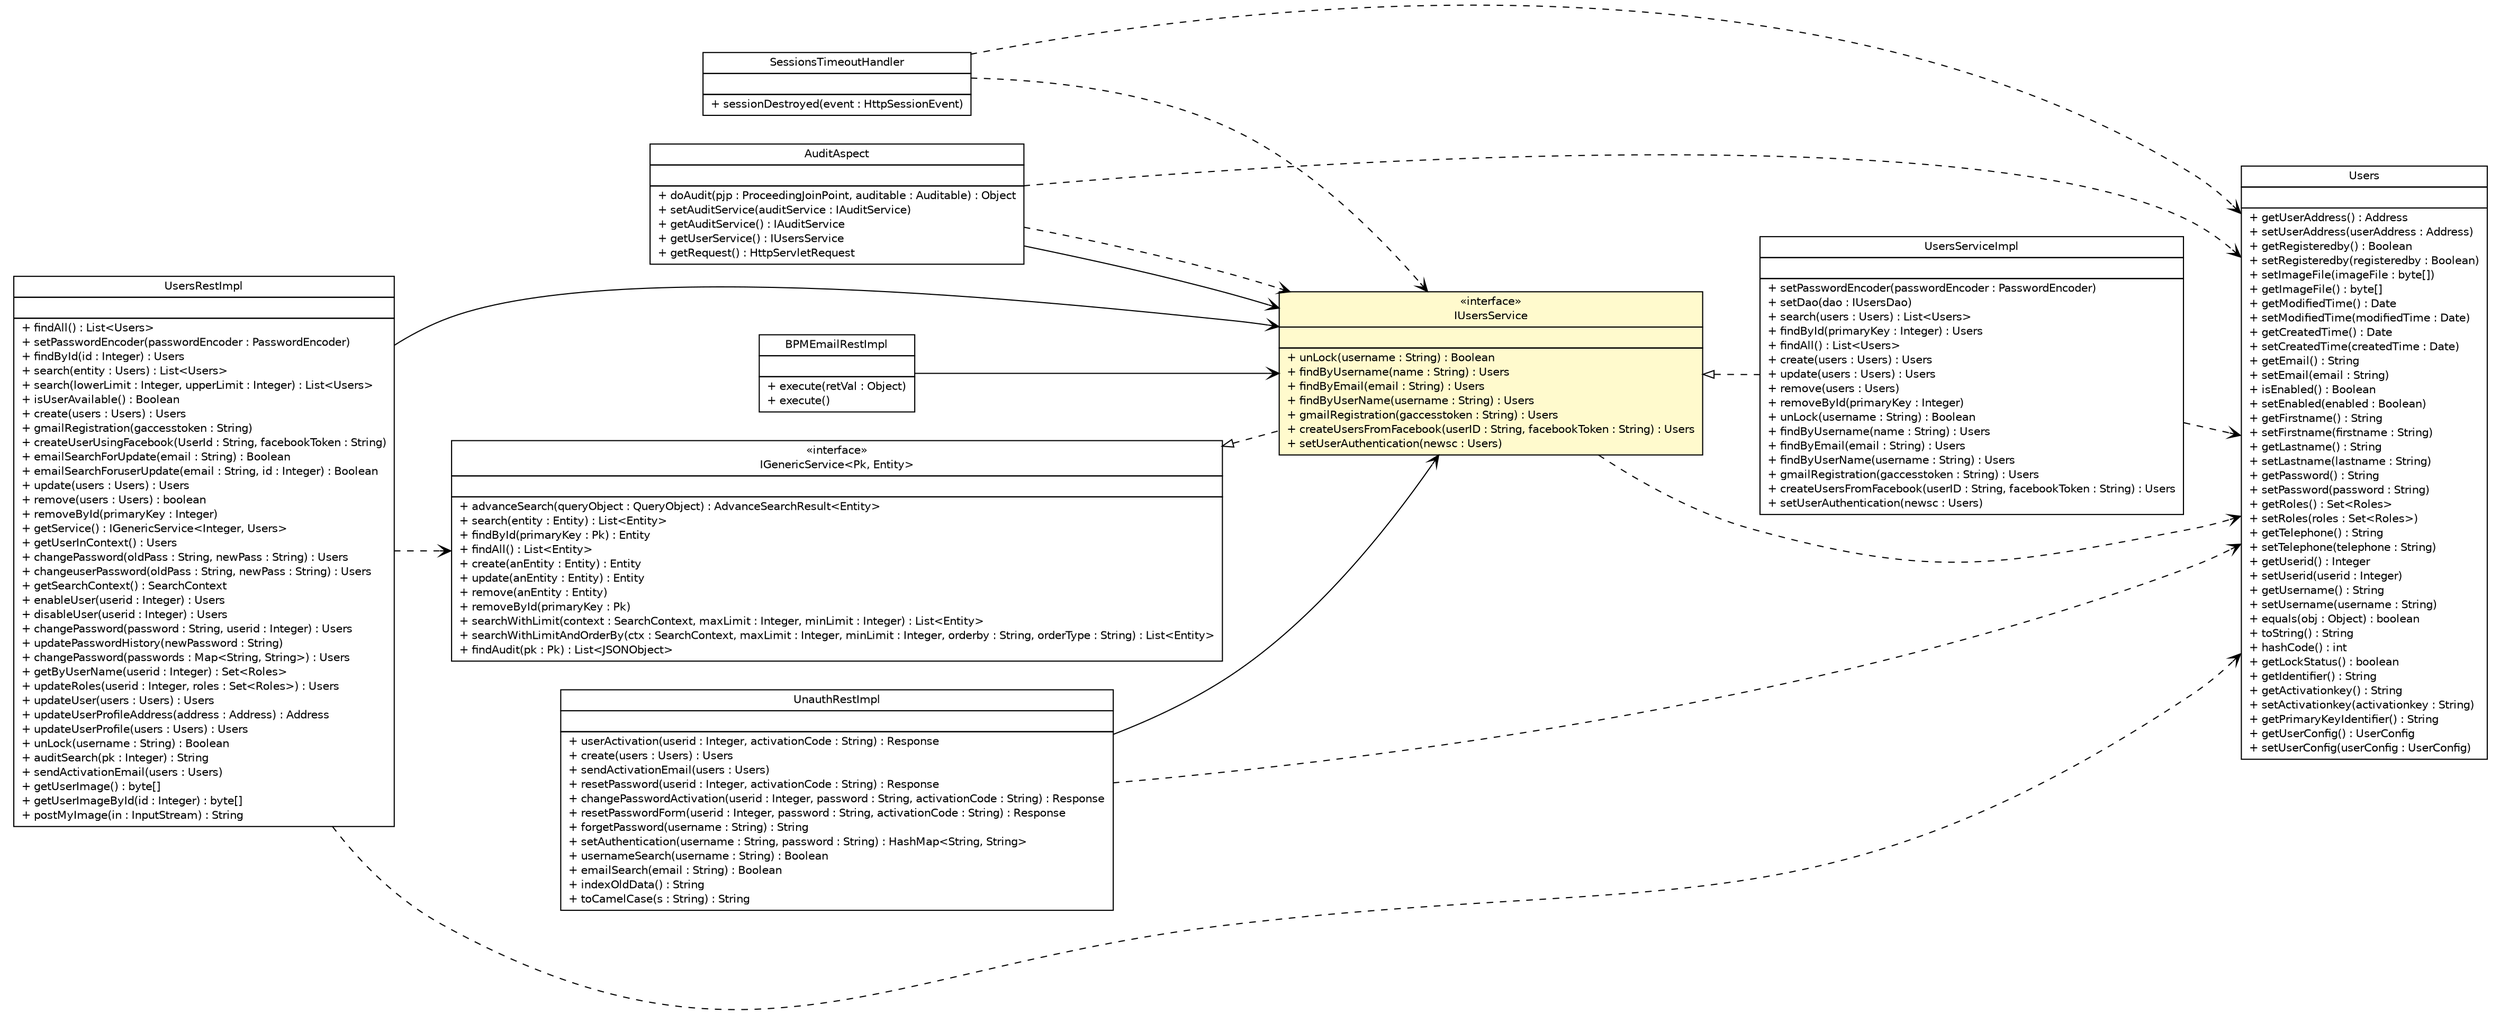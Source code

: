 #!/usr/local/bin/dot
#
# Class diagram 
# Generated by UMLGraph version 5.1 (http://www.umlgraph.org/)
#

digraph G {
	edge [fontname="Helvetica",fontsize=10,labelfontname="Helvetica",labelfontsize=10];
	node [fontname="Helvetica",fontsize=10,shape=plaintext];
	nodesep=0.25;
	ranksep=0.5;
	rankdir=LR;
	// com.inn.headstartdemo.security.spring.SessionsTimeoutHandler
	c24436 [label=<<table title="com.inn.headstartdemo.security.spring.SessionsTimeoutHandler" border="0" cellborder="1" cellspacing="0" cellpadding="2" port="p" href="../security/spring/SessionsTimeoutHandler.html">
		<tr><td><table border="0" cellspacing="0" cellpadding="1">
<tr><td align="center" balign="center"> SessionsTimeoutHandler </td></tr>
		</table></td></tr>
		<tr><td><table border="0" cellspacing="0" cellpadding="1">
<tr><td align="left" balign="left">  </td></tr>
		</table></td></tr>
		<tr><td><table border="0" cellspacing="0" cellpadding="1">
<tr><td align="left" balign="left"> + sessionDestroyed(event : HttpSessionEvent) </td></tr>
		</table></td></tr>
		</table>>, fontname="Helvetica", fontcolor="black", fontsize=10.0];
	// com.inn.headstartdemo.audit.AuditAspect
	c24476 [label=<<table title="com.inn.headstartdemo.audit.AuditAspect" border="0" cellborder="1" cellspacing="0" cellpadding="2" port="p" href="../audit/AuditAspect.html">
		<tr><td><table border="0" cellspacing="0" cellpadding="1">
<tr><td align="center" balign="center"> AuditAspect </td></tr>
		</table></td></tr>
		<tr><td><table border="0" cellspacing="0" cellpadding="1">
<tr><td align="left" balign="left">  </td></tr>
		</table></td></tr>
		<tr><td><table border="0" cellspacing="0" cellpadding="1">
<tr><td align="left" balign="left"> + doAudit(pjp : ProceedingJoinPoint, auditable : Auditable) : Object </td></tr>
<tr><td align="left" balign="left"> + setAuditService(auditService : IAuditService) </td></tr>
<tr><td align="left" balign="left"> + getAuditService() : IAuditService </td></tr>
<tr><td align="left" balign="left"> + getUserService() : IUsersService </td></tr>
<tr><td align="left" balign="left"> + getRequest() : HttpServletRequest </td></tr>
		</table></td></tr>
		</table>>, fontname="Helvetica", fontcolor="black", fontsize=10.0];
	// com.inn.headstartdemo.service.IUsersService
	c24486 [label=<<table title="com.inn.headstartdemo.service.IUsersService" border="0" cellborder="1" cellspacing="0" cellpadding="2" port="p" bgcolor="lemonChiffon" href="./IUsersService.html">
		<tr><td><table border="0" cellspacing="0" cellpadding="1">
<tr><td align="center" balign="center"> &#171;interface&#187; </td></tr>
<tr><td align="center" balign="center"> IUsersService </td></tr>
		</table></td></tr>
		<tr><td><table border="0" cellspacing="0" cellpadding="1">
<tr><td align="left" balign="left">  </td></tr>
		</table></td></tr>
		<tr><td><table border="0" cellspacing="0" cellpadding="1">
<tr><td align="left" balign="left"> + unLock(username : String) : Boolean </td></tr>
<tr><td align="left" balign="left"> + findByUsername(name : String) : Users </td></tr>
<tr><td align="left" balign="left"> + findByEmail(email : String) : Users </td></tr>
<tr><td align="left" balign="left"> + findByUserName(username : String) : Users </td></tr>
<tr><td align="left" balign="left"> + gmailRegistration(gaccesstoken : String) : Users </td></tr>
<tr><td align="left" balign="left"> + createUsersFromFacebook(userID : String, facebookToken : String) : Users </td></tr>
<tr><td align="left" balign="left"> + setUserAuthentication(newsc : Users) </td></tr>
		</table></td></tr>
		</table>>, fontname="Helvetica", fontcolor="black", fontsize=10.0];
	// com.inn.headstartdemo.service.generic.IGenericService<Pk, Entity>
	c24504 [label=<<table title="com.inn.headstartdemo.service.generic.IGenericService" border="0" cellborder="1" cellspacing="0" cellpadding="2" port="p" href="./generic/IGenericService.html">
		<tr><td><table border="0" cellspacing="0" cellpadding="1">
<tr><td align="center" balign="center"> &#171;interface&#187; </td></tr>
<tr><td align="center" balign="center"> IGenericService&lt;Pk, Entity&gt; </td></tr>
		</table></td></tr>
		<tr><td><table border="0" cellspacing="0" cellpadding="1">
<tr><td align="left" balign="left">  </td></tr>
		</table></td></tr>
		<tr><td><table border="0" cellspacing="0" cellpadding="1">
<tr><td align="left" balign="left"> + advanceSearch(queryObject : QueryObject) : AdvanceSearchResult&lt;Entity&gt; </td></tr>
<tr><td align="left" balign="left"> + search(entity : Entity) : List&lt;Entity&gt; </td></tr>
<tr><td align="left" balign="left"> + findById(primaryKey : Pk) : Entity </td></tr>
<tr><td align="left" balign="left"> + findAll() : List&lt;Entity&gt; </td></tr>
<tr><td align="left" balign="left"> + create(anEntity : Entity) : Entity </td></tr>
<tr><td align="left" balign="left"> + update(anEntity : Entity) : Entity </td></tr>
<tr><td align="left" balign="left"> + remove(anEntity : Entity) </td></tr>
<tr><td align="left" balign="left"> + removeById(primaryKey : Pk) </td></tr>
<tr><td align="left" balign="left"> + searchWithLimit(context : SearchContext, maxLimit : Integer, minLimit : Integer) : List&lt;Entity&gt; </td></tr>
<tr><td align="left" balign="left"> + searchWithLimitAndOrderBy(ctx : SearchContext, maxLimit : Integer, minLimit : Integer, orderby : String, orderType : String) : List&lt;Entity&gt; </td></tr>
<tr><td align="left" balign="left"> + findAudit(pk : Pk) : List&lt;JSONObject&gt; </td></tr>
		</table></td></tr>
		</table>>, fontname="Helvetica", fontcolor="black", fontsize=10.0];
	// com.inn.headstartdemo.service.impl.UsersServiceImpl
	c24515 [label=<<table title="com.inn.headstartdemo.service.impl.UsersServiceImpl" border="0" cellborder="1" cellspacing="0" cellpadding="2" port="p" href="./impl/UsersServiceImpl.html">
		<tr><td><table border="0" cellspacing="0" cellpadding="1">
<tr><td align="center" balign="center"> UsersServiceImpl </td></tr>
		</table></td></tr>
		<tr><td><table border="0" cellspacing="0" cellpadding="1">
<tr><td align="left" balign="left">  </td></tr>
		</table></td></tr>
		<tr><td><table border="0" cellspacing="0" cellpadding="1">
<tr><td align="left" balign="left"> + setPasswordEncoder(passwordEncoder : PasswordEncoder) </td></tr>
<tr><td align="left" balign="left"> + setDao(dao : IUsersDao) </td></tr>
<tr><td align="left" balign="left"> + search(users : Users) : List&lt;Users&gt; </td></tr>
<tr><td align="left" balign="left"> + findById(primaryKey : Integer) : Users </td></tr>
<tr><td align="left" balign="left"> + findAll() : List&lt;Users&gt; </td></tr>
<tr><td align="left" balign="left"> + create(users : Users) : Users </td></tr>
<tr><td align="left" balign="left"> + update(users : Users) : Users </td></tr>
<tr><td align="left" balign="left"> + remove(users : Users) </td></tr>
<tr><td align="left" balign="left"> + removeById(primaryKey : Integer) </td></tr>
<tr><td align="left" balign="left"> + unLock(username : String) : Boolean </td></tr>
<tr><td align="left" balign="left"> + findByUsername(name : String) : Users </td></tr>
<tr><td align="left" balign="left"> + findByEmail(email : String) : Users </td></tr>
<tr><td align="left" balign="left"> + findByUserName(username : String) : Users </td></tr>
<tr><td align="left" balign="left"> + gmailRegistration(gaccesstoken : String) : Users </td></tr>
<tr><td align="left" balign="left"> + createUsersFromFacebook(userID : String, facebookToken : String) : Users </td></tr>
<tr><td align="left" balign="left"> + setUserAuthentication(newsc : Users) </td></tr>
		</table></td></tr>
		</table>>, fontname="Helvetica", fontcolor="black", fontsize=10.0];
	// com.inn.headstartdemo.rest.impl.UsersRestImpl
	c24560 [label=<<table title="com.inn.headstartdemo.rest.impl.UsersRestImpl" border="0" cellborder="1" cellspacing="0" cellpadding="2" port="p" href="../rest/impl/UsersRestImpl.html">
		<tr><td><table border="0" cellspacing="0" cellpadding="1">
<tr><td align="center" balign="center"> UsersRestImpl </td></tr>
		</table></td></tr>
		<tr><td><table border="0" cellspacing="0" cellpadding="1">
<tr><td align="left" balign="left">  </td></tr>
		</table></td></tr>
		<tr><td><table border="0" cellspacing="0" cellpadding="1">
<tr><td align="left" balign="left"> + findAll() : List&lt;Users&gt; </td></tr>
<tr><td align="left" balign="left"> + setPasswordEncoder(passwordEncoder : PasswordEncoder) </td></tr>
<tr><td align="left" balign="left"> + findById(id : Integer) : Users </td></tr>
<tr><td align="left" balign="left"> + search(entity : Users) : List&lt;Users&gt; </td></tr>
<tr><td align="left" balign="left"> + search(lowerLimit : Integer, upperLimit : Integer) : List&lt;Users&gt; </td></tr>
<tr><td align="left" balign="left"> + isUserAvailable() : Boolean </td></tr>
<tr><td align="left" balign="left"> + create(users : Users) : Users </td></tr>
<tr><td align="left" balign="left"> + gmailRegistration(gaccesstoken : String) </td></tr>
<tr><td align="left" balign="left"> + createUserUsingFacebook(UserId : String, facebookToken : String) </td></tr>
<tr><td align="left" balign="left"> + emailSearchForUpdate(email : String) : Boolean </td></tr>
<tr><td align="left" balign="left"> + emailSearchForuserUpdate(email : String, id : Integer) : Boolean </td></tr>
<tr><td align="left" balign="left"> + update(users : Users) : Users </td></tr>
<tr><td align="left" balign="left"> + remove(users : Users) : boolean </td></tr>
<tr><td align="left" balign="left"> + removeById(primaryKey : Integer) </td></tr>
<tr><td align="left" balign="left"> + getService() : IGenericService&lt;Integer, Users&gt; </td></tr>
<tr><td align="left" balign="left"> + getUserInContext() : Users </td></tr>
<tr><td align="left" balign="left"> + changePassword(oldPass : String, newPass : String) : Users </td></tr>
<tr><td align="left" balign="left"> + changeuserPassword(oldPass : String, newPass : String) : Users </td></tr>
<tr><td align="left" balign="left"> + getSearchContext() : SearchContext </td></tr>
<tr><td align="left" balign="left"> + enableUser(userid : Integer) : Users </td></tr>
<tr><td align="left" balign="left"> + disableUser(userid : Integer) : Users </td></tr>
<tr><td align="left" balign="left"> + changePassword(password : String, userid : Integer) : Users </td></tr>
<tr><td align="left" balign="left"> + updatePasswordHistory(newPassword : String) </td></tr>
<tr><td align="left" balign="left"> + changePassword(passwords : Map&lt;String, String&gt;) : Users </td></tr>
<tr><td align="left" balign="left"> + getByUserName(userid : Integer) : Set&lt;Roles&gt; </td></tr>
<tr><td align="left" balign="left"> + updateRoles(userid : Integer, roles : Set&lt;Roles&gt;) : Users </td></tr>
<tr><td align="left" balign="left"> + updateUser(users : Users) : Users </td></tr>
<tr><td align="left" balign="left"> + updateUserProfileAddress(address : Address) : Address </td></tr>
<tr><td align="left" balign="left"> + updateUserProfile(users : Users) : Users </td></tr>
<tr><td align="left" balign="left"> + unLock(username : String) : Boolean </td></tr>
<tr><td align="left" balign="left"> + auditSearch(pk : Integer) : String </td></tr>
<tr><td align="left" balign="left"> + sendActivationEmail(users : Users) </td></tr>
<tr><td align="left" balign="left"> + getUserImage() : byte[] </td></tr>
<tr><td align="left" balign="left"> + getUserImageById(id : Integer) : byte[] </td></tr>
<tr><td align="left" balign="left"> + postMyImage(in : InputStream) : String </td></tr>
		</table></td></tr>
		</table>>, fontname="Helvetica", fontcolor="black", fontsize=10.0];
	// com.inn.headstartdemo.rest.impl.UnauthRestImpl
	c24562 [label=<<table title="com.inn.headstartdemo.rest.impl.UnauthRestImpl" border="0" cellborder="1" cellspacing="0" cellpadding="2" port="p" href="../rest/impl/UnauthRestImpl.html">
		<tr><td><table border="0" cellspacing="0" cellpadding="1">
<tr><td align="center" balign="center"> UnauthRestImpl </td></tr>
		</table></td></tr>
		<tr><td><table border="0" cellspacing="0" cellpadding="1">
<tr><td align="left" balign="left">  </td></tr>
		</table></td></tr>
		<tr><td><table border="0" cellspacing="0" cellpadding="1">
<tr><td align="left" balign="left"> + userActivation(userid : Integer, activationCode : String) : Response </td></tr>
<tr><td align="left" balign="left"> + create(users : Users) : Users </td></tr>
<tr><td align="left" balign="left"> + sendActivationEmail(users : Users) </td></tr>
<tr><td align="left" balign="left"> + resetPassword(userid : Integer, activationCode : String) : Response </td></tr>
<tr><td align="left" balign="left"> + changePasswordActivation(userid : Integer, password : String, activationCode : String) : Response </td></tr>
<tr><td align="left" balign="left"> + resetPasswordForm(userid : Integer, password : String, activationCode : String) : Response </td></tr>
<tr><td align="left" balign="left"> + forgetPassword(username : String) : String </td></tr>
<tr><td align="left" balign="left"> + setAuthentication(username : String, password : String) : HashMap&lt;String, String&gt; </td></tr>
<tr><td align="left" balign="left"> + usernameSearch(username : String) : Boolean </td></tr>
<tr><td align="left" balign="left"> + emailSearch(email : String) : Boolean </td></tr>
<tr><td align="left" balign="left"> + indexOldData() : String </td></tr>
<tr><td align="left" balign="left"> + toCamelCase(s : String) : String </td></tr>
		</table></td></tr>
		</table>>, fontname="Helvetica", fontcolor="black", fontsize=10.0];
	// com.inn.headstartdemo.rest.impl.BPMEmailRestImpl
	c24564 [label=<<table title="com.inn.headstartdemo.rest.impl.BPMEmailRestImpl" border="0" cellborder="1" cellspacing="0" cellpadding="2" port="p" href="../rest/impl/BPMEmailRestImpl.html">
		<tr><td><table border="0" cellspacing="0" cellpadding="1">
<tr><td align="center" balign="center"> BPMEmailRestImpl </td></tr>
		</table></td></tr>
		<tr><td><table border="0" cellspacing="0" cellpadding="1">
<tr><td align="left" balign="left">  </td></tr>
		</table></td></tr>
		<tr><td><table border="0" cellspacing="0" cellpadding="1">
<tr><td align="left" balign="left"> + execute(retVal : Object) </td></tr>
<tr><td align="left" balign="left"> + execute() </td></tr>
		</table></td></tr>
		</table>>, fontname="Helvetica", fontcolor="black", fontsize=10.0];
	// com.inn.headstartdemo.model.Users
	c24587 [label=<<table title="com.inn.headstartdemo.model.Users" border="0" cellborder="1" cellspacing="0" cellpadding="2" port="p" href="../model/Users.html">
		<tr><td><table border="0" cellspacing="0" cellpadding="1">
<tr><td align="center" balign="center"> Users </td></tr>
		</table></td></tr>
		<tr><td><table border="0" cellspacing="0" cellpadding="1">
<tr><td align="left" balign="left">  </td></tr>
		</table></td></tr>
		<tr><td><table border="0" cellspacing="0" cellpadding="1">
<tr><td align="left" balign="left"> + getUserAddress() : Address </td></tr>
<tr><td align="left" balign="left"> + setUserAddress(userAddress : Address) </td></tr>
<tr><td align="left" balign="left"> + getRegisteredby() : Boolean </td></tr>
<tr><td align="left" balign="left"> + setRegisteredby(registeredby : Boolean) </td></tr>
<tr><td align="left" balign="left"> + setImageFile(imageFile : byte[]) </td></tr>
<tr><td align="left" balign="left"> + getImageFile() : byte[] </td></tr>
<tr><td align="left" balign="left"> + getModifiedTime() : Date </td></tr>
<tr><td align="left" balign="left"> + setModifiedTime(modifiedTime : Date) </td></tr>
<tr><td align="left" balign="left"> + getCreatedTime() : Date </td></tr>
<tr><td align="left" balign="left"> + setCreatedTime(createdTime : Date) </td></tr>
<tr><td align="left" balign="left"> + getEmail() : String </td></tr>
<tr><td align="left" balign="left"> + setEmail(email : String) </td></tr>
<tr><td align="left" balign="left"> + isEnabled() : Boolean </td></tr>
<tr><td align="left" balign="left"> + setEnabled(enabled : Boolean) </td></tr>
<tr><td align="left" balign="left"> + getFirstname() : String </td></tr>
<tr><td align="left" balign="left"> + setFirstname(firstname : String) </td></tr>
<tr><td align="left" balign="left"> + getLastname() : String </td></tr>
<tr><td align="left" balign="left"> + setLastname(lastname : String) </td></tr>
<tr><td align="left" balign="left"> + getPassword() : String </td></tr>
<tr><td align="left" balign="left"> + setPassword(password : String) </td></tr>
<tr><td align="left" balign="left"> + getRoles() : Set&lt;Roles&gt; </td></tr>
<tr><td align="left" balign="left"> + setRoles(roles : Set&lt;Roles&gt;) </td></tr>
<tr><td align="left" balign="left"> + getTelephone() : String </td></tr>
<tr><td align="left" balign="left"> + setTelephone(telephone : String) </td></tr>
<tr><td align="left" balign="left"> + getUserid() : Integer </td></tr>
<tr><td align="left" balign="left"> + setUserid(userid : Integer) </td></tr>
<tr><td align="left" balign="left"> + getUsername() : String </td></tr>
<tr><td align="left" balign="left"> + setUsername(username : String) </td></tr>
<tr><td align="left" balign="left"> + equals(obj : Object) : boolean </td></tr>
<tr><td align="left" balign="left"> + toString() : String </td></tr>
<tr><td align="left" balign="left"> + hashCode() : int </td></tr>
<tr><td align="left" balign="left"> + getLockStatus() : boolean </td></tr>
<tr><td align="left" balign="left"> + getIdentifier() : String </td></tr>
<tr><td align="left" balign="left"> + getActivationkey() : String </td></tr>
<tr><td align="left" balign="left"> + setActivationkey(activationkey : String) </td></tr>
<tr><td align="left" balign="left"> + getPrimaryKeyIdentifier() : String </td></tr>
<tr><td align="left" balign="left"> + getUserConfig() : UserConfig </td></tr>
<tr><td align="left" balign="left"> + setUserConfig(userConfig : UserConfig) </td></tr>
		</table></td></tr>
		</table>>, fontname="Helvetica", fontcolor="black", fontsize=10.0];
	//com.inn.headstartdemo.service.IUsersService implements com.inn.headstartdemo.service.generic.IGenericService<Pk, Entity>
	c24504:p -> c24486:p [dir=back,arrowtail=empty,style=dashed];
	//com.inn.headstartdemo.service.impl.UsersServiceImpl implements com.inn.headstartdemo.service.IUsersService
	c24486:p -> c24515:p [dir=back,arrowtail=empty,style=dashed];
	// com.inn.headstartdemo.audit.AuditAspect NAVASSOC com.inn.headstartdemo.service.IUsersService
	c24476:p -> c24486:p [taillabel="", label="", headlabel="", fontname="Helvetica", fontcolor="black", fontsize=10.0, color="black", arrowhead=open];
	// com.inn.headstartdemo.rest.impl.UsersRestImpl NAVASSOC com.inn.headstartdemo.service.IUsersService
	c24560:p -> c24486:p [taillabel="", label="", headlabel="", fontname="Helvetica", fontcolor="black", fontsize=10.0, color="black", arrowhead=open];
	// com.inn.headstartdemo.rest.impl.UnauthRestImpl NAVASSOC com.inn.headstartdemo.service.IUsersService
	c24562:p -> c24486:p [taillabel="", label="", headlabel="", fontname="Helvetica", fontcolor="black", fontsize=10.0, color="black", arrowhead=open];
	// com.inn.headstartdemo.rest.impl.BPMEmailRestImpl NAVASSOC com.inn.headstartdemo.service.IUsersService
	c24564:p -> c24486:p [taillabel="", label="", headlabel="", fontname="Helvetica", fontcolor="black", fontsize=10.0, color="black", arrowhead=open];
	// com.inn.headstartdemo.security.spring.SessionsTimeoutHandler DEPEND com.inn.headstartdemo.service.IUsersService
	c24436:p -> c24486:p [taillabel="", label="", headlabel="", fontname="Helvetica", fontcolor="black", fontsize=10.0, color="black", arrowhead=open, style=dashed];
	// com.inn.headstartdemo.security.spring.SessionsTimeoutHandler DEPEND com.inn.headstartdemo.model.Users
	c24436:p -> c24587:p [taillabel="", label="", headlabel="", fontname="Helvetica", fontcolor="black", fontsize=10.0, color="black", arrowhead=open, style=dashed];
	// com.inn.headstartdemo.audit.AuditAspect DEPEND com.inn.headstartdemo.service.IUsersService
	c24476:p -> c24486:p [taillabel="", label="", headlabel="", fontname="Helvetica", fontcolor="black", fontsize=10.0, color="black", arrowhead=open, style=dashed];
	// com.inn.headstartdemo.audit.AuditAspect DEPEND com.inn.headstartdemo.model.Users
	c24476:p -> c24587:p [taillabel="", label="", headlabel="", fontname="Helvetica", fontcolor="black", fontsize=10.0, color="black", arrowhead=open, style=dashed];
	// com.inn.headstartdemo.service.IUsersService DEPEND com.inn.headstartdemo.model.Users
	c24486:p -> c24587:p [taillabel="", label="", headlabel="", fontname="Helvetica", fontcolor="black", fontsize=10.0, color="black", arrowhead=open, style=dashed];
	// com.inn.headstartdemo.service.impl.UsersServiceImpl DEPEND com.inn.headstartdemo.model.Users
	c24515:p -> c24587:p [taillabel="", label="", headlabel="", fontname="Helvetica", fontcolor="black", fontsize=10.0, color="black", arrowhead=open, style=dashed];
	// com.inn.headstartdemo.rest.impl.UsersRestImpl DEPEND com.inn.headstartdemo.model.Users
	c24560:p -> c24587:p [taillabel="", label="", headlabel="", fontname="Helvetica", fontcolor="black", fontsize=10.0, color="black", arrowhead=open, style=dashed];
	// com.inn.headstartdemo.rest.impl.UsersRestImpl DEPEND com.inn.headstartdemo.service.generic.IGenericService<Pk, Entity>
	c24560:p -> c24504:p [taillabel="", label="", headlabel="", fontname="Helvetica", fontcolor="black", fontsize=10.0, color="black", arrowhead=open, style=dashed];
	// com.inn.headstartdemo.rest.impl.UnauthRestImpl DEPEND com.inn.headstartdemo.model.Users
	c24562:p -> c24587:p [taillabel="", label="", headlabel="", fontname="Helvetica", fontcolor="black", fontsize=10.0, color="black", arrowhead=open, style=dashed];
}

